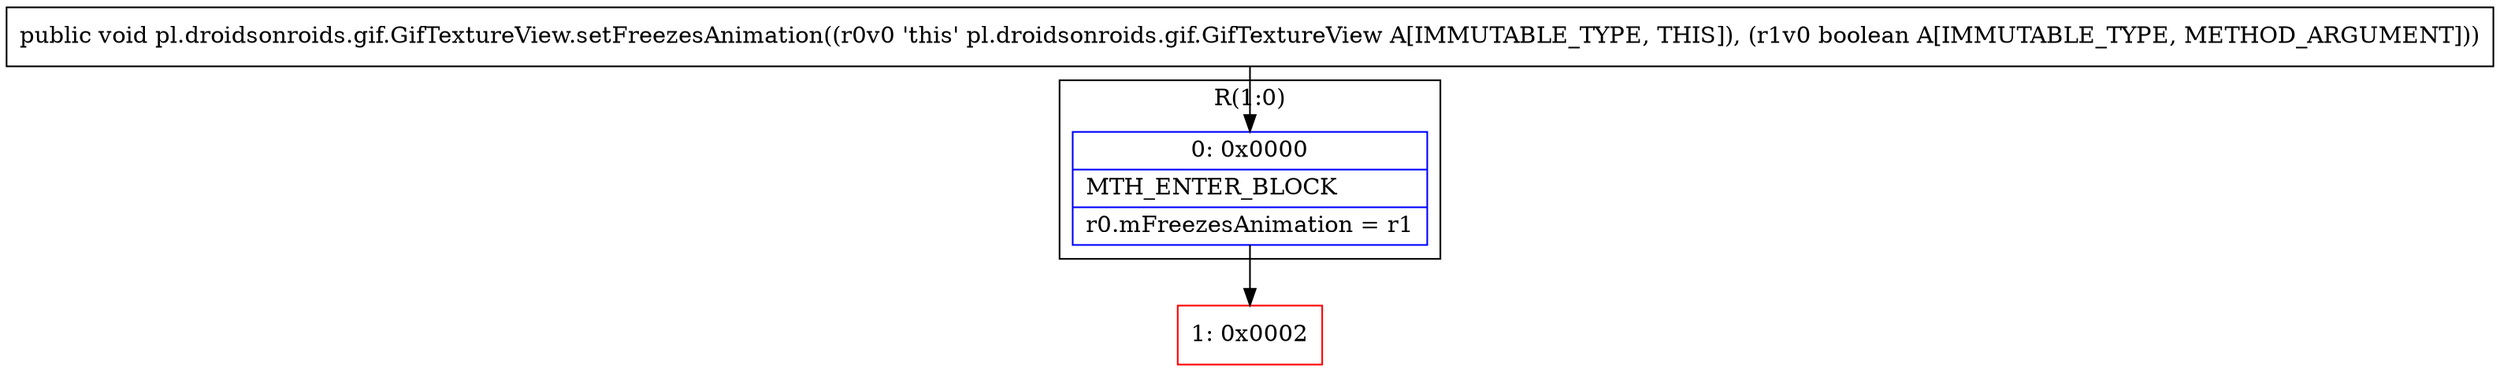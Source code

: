digraph "CFG forpl.droidsonroids.gif.GifTextureView.setFreezesAnimation(Z)V" {
subgraph cluster_Region_240775531 {
label = "R(1:0)";
node [shape=record,color=blue];
Node_0 [shape=record,label="{0\:\ 0x0000|MTH_ENTER_BLOCK\l|r0.mFreezesAnimation = r1\l}"];
}
Node_1 [shape=record,color=red,label="{1\:\ 0x0002}"];
MethodNode[shape=record,label="{public void pl.droidsonroids.gif.GifTextureView.setFreezesAnimation((r0v0 'this' pl.droidsonroids.gif.GifTextureView A[IMMUTABLE_TYPE, THIS]), (r1v0 boolean A[IMMUTABLE_TYPE, METHOD_ARGUMENT])) }"];
MethodNode -> Node_0;
Node_0 -> Node_1;
}

